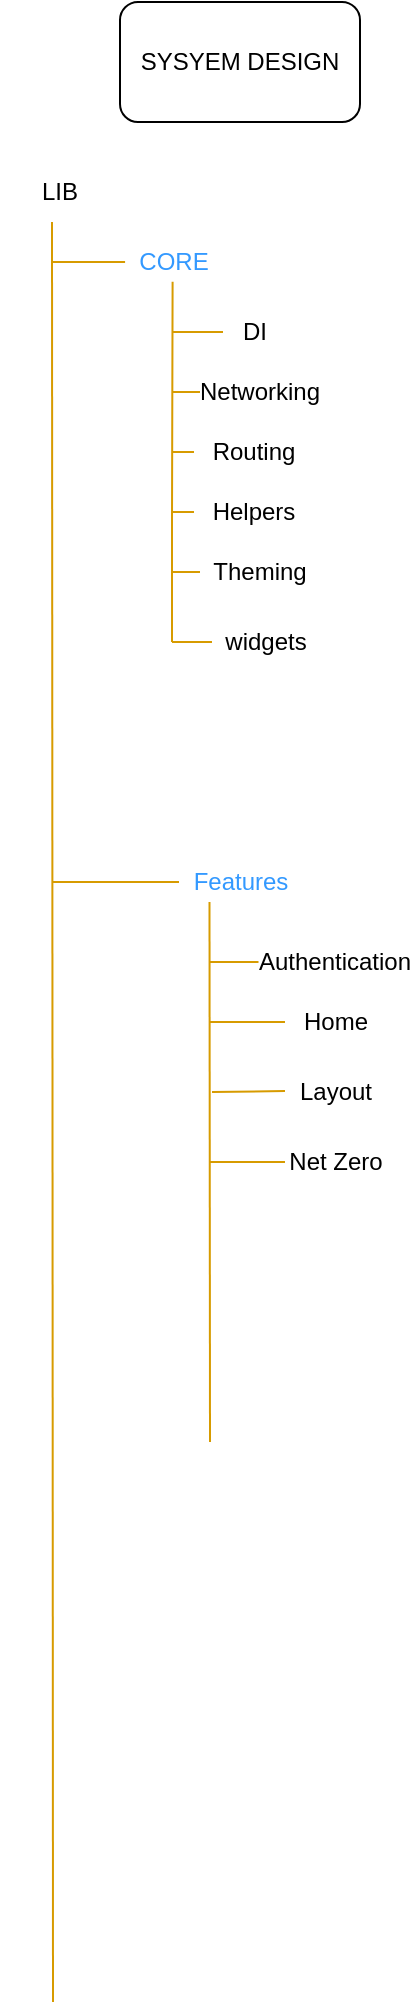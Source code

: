 <mxfile version="24.8.3">
  <diagram name="Page-1" id="iajb9ZsVEVpYWwLU6l96">
    <mxGraphModel dx="1467" dy="845" grid="1" gridSize="10" guides="1" tooltips="1" connect="1" arrows="1" fold="1" page="1" pageScale="1" pageWidth="827" pageHeight="1169" math="0" shadow="0">
      <root>
        <mxCell id="0" />
        <mxCell id="1" parent="0" />
        <mxCell id="3eYWyfwemC6j7ub_VEHj-1" value="SYSYEM DESIGN" style="rounded=1;whiteSpace=wrap;html=1;" vertex="1" parent="1">
          <mxGeometry x="354" y="40" width="120" height="60" as="geometry" />
        </mxCell>
        <mxCell id="3eYWyfwemC6j7ub_VEHj-2" value="LIB" style="text;html=1;align=center;verticalAlign=middle;whiteSpace=wrap;rounded=0;" vertex="1" parent="1">
          <mxGeometry x="294" y="120" width="60" height="30" as="geometry" />
        </mxCell>
        <mxCell id="3eYWyfwemC6j7ub_VEHj-3" value="" style="endArrow=none;html=1;rounded=0;fillColor=#ffcd28;gradientColor=#ffa500;strokeColor=#d79b00;" edge="1" parent="1">
          <mxGeometry width="50" height="50" relative="1" as="geometry">
            <mxPoint x="320.5" y="1040" as="sourcePoint" />
            <mxPoint x="320" y="150" as="targetPoint" />
          </mxGeometry>
        </mxCell>
        <mxCell id="3eYWyfwemC6j7ub_VEHj-4" value="&lt;font color=&quot;#3399ff&quot;&gt;CORE&lt;/font&gt;" style="text;html=1;align=center;verticalAlign=middle;whiteSpace=wrap;rounded=0;" vertex="1" parent="1">
          <mxGeometry x="354" y="160" width="54" height="20" as="geometry" />
        </mxCell>
        <mxCell id="3eYWyfwemC6j7ub_VEHj-7" value="" style="endArrow=none;html=1;rounded=0;entryX=0.047;entryY=0.497;entryDx=0;entryDy=0;entryPerimeter=0;fillColor=#ffcd28;gradientColor=#ffa500;strokeColor=#d79b00;" edge="1" parent="1" target="3eYWyfwemC6j7ub_VEHj-4">
          <mxGeometry width="50" height="50" relative="1" as="geometry">
            <mxPoint x="320" y="170" as="sourcePoint" />
            <mxPoint x="350" y="170" as="targetPoint" />
          </mxGeometry>
        </mxCell>
        <mxCell id="3eYWyfwemC6j7ub_VEHj-10" value="DI" style="text;html=1;align=center;verticalAlign=middle;whiteSpace=wrap;rounded=0;" vertex="1" parent="1">
          <mxGeometry x="405.5" y="190" width="31" height="30" as="geometry" />
        </mxCell>
        <mxCell id="3eYWyfwemC6j7ub_VEHj-11" value="Networking" style="text;html=1;align=center;verticalAlign=middle;whiteSpace=wrap;rounded=0;" vertex="1" parent="1">
          <mxGeometry x="394" y="220" width="60" height="30" as="geometry" />
        </mxCell>
        <mxCell id="3eYWyfwemC6j7ub_VEHj-12" value="Routing" style="text;html=1;align=center;verticalAlign=middle;whiteSpace=wrap;rounded=0;" vertex="1" parent="1">
          <mxGeometry x="391" y="250" width="60" height="30" as="geometry" />
        </mxCell>
        <mxCell id="3eYWyfwemC6j7ub_VEHj-13" value="Helpers" style="text;html=1;align=center;verticalAlign=middle;whiteSpace=wrap;rounded=0;" vertex="1" parent="1">
          <mxGeometry x="391" y="280" width="60" height="30" as="geometry" />
        </mxCell>
        <mxCell id="3eYWyfwemC6j7ub_VEHj-14" value="Theming" style="text;html=1;align=center;verticalAlign=middle;whiteSpace=wrap;rounded=0;" vertex="1" parent="1">
          <mxGeometry x="394" y="310" width="60" height="30" as="geometry" />
        </mxCell>
        <mxCell id="3eYWyfwemC6j7ub_VEHj-15" value="widgets" style="text;html=1;align=center;verticalAlign=middle;whiteSpace=wrap;rounded=0;" vertex="1" parent="1">
          <mxGeometry x="400" y="350" width="54" height="20" as="geometry" />
        </mxCell>
        <mxCell id="3eYWyfwemC6j7ub_VEHj-16" value="" style="endArrow=none;html=1;rounded=0;entryX=0.487;entryY=0.992;entryDx=0;entryDy=0;fillColor=#ffcd28;gradientColor=#ffa500;strokeColor=#d79b00;entryPerimeter=0;endSize=6;targetPerimeterSpacing=0;" edge="1" parent="1" target="3eYWyfwemC6j7ub_VEHj-4">
          <mxGeometry width="50" height="50" relative="1" as="geometry">
            <mxPoint x="380" y="360" as="sourcePoint" />
            <mxPoint x="380.97" y="180" as="targetPoint" />
            <Array as="points">
              <mxPoint x="380" y="300" />
            </Array>
          </mxGeometry>
        </mxCell>
        <mxCell id="3eYWyfwemC6j7ub_VEHj-17" value="" style="endArrow=none;html=1;rounded=0;entryX=0;entryY=0.5;entryDx=0;entryDy=0;fillColor=#ffcd28;gradientColor=#ffa500;strokeColor=#d79b00;" edge="1" parent="1" target="3eYWyfwemC6j7ub_VEHj-10">
          <mxGeometry width="50" height="50" relative="1" as="geometry">
            <mxPoint x="380" y="204.95" as="sourcePoint" />
            <mxPoint x="404" y="204.95" as="targetPoint" />
          </mxGeometry>
        </mxCell>
        <mxCell id="3eYWyfwemC6j7ub_VEHj-18" value="" style="endArrow=none;html=1;rounded=0;exitX=0;exitY=0.5;exitDx=0;exitDy=0;fillColor=#ffcd28;gradientColor=#ffa500;strokeColor=#d79b00;" edge="1" parent="1" source="3eYWyfwemC6j7ub_VEHj-11">
          <mxGeometry width="50" height="50" relative="1" as="geometry">
            <mxPoint x="410" y="240" as="sourcePoint" />
            <mxPoint x="380" y="235" as="targetPoint" />
          </mxGeometry>
        </mxCell>
        <mxCell id="3eYWyfwemC6j7ub_VEHj-19" value="" style="endArrow=none;html=1;rounded=0;entryX=0;entryY=0.5;entryDx=0;entryDy=0;fillColor=#ffcd28;gradientColor=#ffa500;strokeColor=#d79b00;" edge="1" parent="1" target="3eYWyfwemC6j7ub_VEHj-12">
          <mxGeometry width="50" height="50" relative="1" as="geometry">
            <mxPoint x="380" y="265" as="sourcePoint" />
            <mxPoint x="430" y="220" as="targetPoint" />
          </mxGeometry>
        </mxCell>
        <mxCell id="3eYWyfwemC6j7ub_VEHj-20" value="" style="endArrow=none;html=1;rounded=0;entryX=0;entryY=0.5;entryDx=0;entryDy=0;fillColor=#ffcd28;gradientColor=#ffa500;strokeColor=#d79b00;" edge="1" parent="1">
          <mxGeometry width="50" height="50" relative="1" as="geometry">
            <mxPoint x="380" y="295" as="sourcePoint" />
            <mxPoint x="391" y="294.97" as="targetPoint" />
          </mxGeometry>
        </mxCell>
        <mxCell id="3eYWyfwemC6j7ub_VEHj-21" value="" style="endArrow=none;html=1;rounded=0;entryX=0;entryY=0.5;entryDx=0;entryDy=0;fillColor=#ffcd28;gradientColor=#ffa500;strokeColor=#d79b00;" edge="1" parent="1" target="3eYWyfwemC6j7ub_VEHj-14">
          <mxGeometry width="50" height="50" relative="1" as="geometry">
            <mxPoint x="380" y="325" as="sourcePoint" />
            <mxPoint x="430" y="280" as="targetPoint" />
          </mxGeometry>
        </mxCell>
        <mxCell id="3eYWyfwemC6j7ub_VEHj-23" value="" style="endArrow=none;html=1;rounded=0;fillColor=#ffcd28;gradientColor=#ffa500;strokeColor=#d79b00;" edge="1" parent="1">
          <mxGeometry width="50" height="50" relative="1" as="geometry">
            <mxPoint x="380" y="360" as="sourcePoint" />
            <mxPoint x="400" y="360" as="targetPoint" />
          </mxGeometry>
        </mxCell>
        <mxCell id="3eYWyfwemC6j7ub_VEHj-24" value="" style="endArrow=none;html=1;rounded=0;entryX=0;entryY=0.5;entryDx=0;entryDy=0;fillColor=#ffcd28;gradientColor=#ffa500;strokeColor=#d79b00;" edge="1" parent="1" target="3eYWyfwemC6j7ub_VEHj-25">
          <mxGeometry width="50" height="50" relative="1" as="geometry">
            <mxPoint x="320" y="480" as="sourcePoint" />
            <mxPoint x="380" y="480" as="targetPoint" />
          </mxGeometry>
        </mxCell>
        <mxCell id="3eYWyfwemC6j7ub_VEHj-25" value="&lt;font color=&quot;#3399ff&quot;&gt;Features&lt;/font&gt;" style="text;html=1;align=center;verticalAlign=middle;whiteSpace=wrap;rounded=0;" vertex="1" parent="1">
          <mxGeometry x="383.5" y="470" width="61" height="20" as="geometry" />
        </mxCell>
        <mxCell id="3eYWyfwemC6j7ub_VEHj-26" value="" style="endArrow=none;html=1;rounded=0;entryX=0.25;entryY=1;entryDx=0;entryDy=0;fillColor=#ffcd28;gradientColor=#ffa500;strokeColor=#d79b00;" edge="1" parent="1" target="3eYWyfwemC6j7ub_VEHj-25">
          <mxGeometry width="50" height="50" relative="1" as="geometry">
            <mxPoint x="399" y="760" as="sourcePoint" />
            <mxPoint x="431" y="520" as="targetPoint" />
          </mxGeometry>
        </mxCell>
        <mxCell id="3eYWyfwemC6j7ub_VEHj-27" value="Authentication" style="text;html=1;align=center;verticalAlign=middle;whiteSpace=wrap;rounded=0;" vertex="1" parent="1">
          <mxGeometry x="423.25" y="510" width="76.5" height="20" as="geometry" />
        </mxCell>
        <mxCell id="3eYWyfwemC6j7ub_VEHj-28" value="Home" style="text;html=1;align=center;verticalAlign=middle;whiteSpace=wrap;rounded=0;" vertex="1" parent="1">
          <mxGeometry x="436.5" y="540" width="50" height="20" as="geometry" />
        </mxCell>
        <mxCell id="3eYWyfwemC6j7ub_VEHj-29" value="Layout" style="text;html=1;align=center;verticalAlign=middle;whiteSpace=wrap;rounded=0;" vertex="1" parent="1">
          <mxGeometry x="436.5" y="574.5" width="50" height="20" as="geometry" />
        </mxCell>
        <mxCell id="3eYWyfwemC6j7ub_VEHj-30" value="Net Zero" style="text;html=1;align=center;verticalAlign=middle;whiteSpace=wrap;rounded=0;" vertex="1" parent="1">
          <mxGeometry x="436.5" y="610" width="50" height="20" as="geometry" />
        </mxCell>
        <mxCell id="3eYWyfwemC6j7ub_VEHj-31" value="" style="endArrow=none;html=1;rounded=0;entryX=0;entryY=0.5;entryDx=0;entryDy=0;fillColor=#ffcd28;gradientColor=#ffa500;strokeColor=#d79b00;" edge="1" parent="1" target="3eYWyfwemC6j7ub_VEHj-27">
          <mxGeometry width="50" height="50" relative="1" as="geometry">
            <mxPoint x="399" y="520" as="sourcePoint" />
            <mxPoint x="420" y="520" as="targetPoint" />
          </mxGeometry>
        </mxCell>
        <mxCell id="3eYWyfwemC6j7ub_VEHj-32" value="" style="endArrow=none;html=1;rounded=0;entryX=0;entryY=0.5;entryDx=0;entryDy=0;fillColor=#ffcd28;gradientColor=#ffa500;strokeColor=#d79b00;" edge="1" parent="1" target="3eYWyfwemC6j7ub_VEHj-28">
          <mxGeometry width="50" height="50" relative="1" as="geometry">
            <mxPoint x="399" y="550" as="sourcePoint" />
            <mxPoint x="449" y="500" as="targetPoint" />
          </mxGeometry>
        </mxCell>
        <mxCell id="3eYWyfwemC6j7ub_VEHj-33" value="" style="endArrow=none;html=1;rounded=0;entryX=0;entryY=0.5;entryDx=0;entryDy=0;fillColor=#ffcd28;gradientColor=#ffa500;strokeColor=#d79b00;" edge="1" parent="1" target="3eYWyfwemC6j7ub_VEHj-29">
          <mxGeometry width="50" height="50" relative="1" as="geometry">
            <mxPoint x="400" y="585" as="sourcePoint" />
            <mxPoint x="449" y="535" as="targetPoint" />
          </mxGeometry>
        </mxCell>
        <mxCell id="3eYWyfwemC6j7ub_VEHj-34" value="" style="endArrow=none;html=1;rounded=0;entryX=0;entryY=0.5;entryDx=0;entryDy=0;fillColor=#ffcd28;gradientColor=#ffa500;strokeColor=#d79b00;" edge="1" parent="1" target="3eYWyfwemC6j7ub_VEHj-30">
          <mxGeometry width="50" height="50" relative="1" as="geometry">
            <mxPoint x="399" y="620" as="sourcePoint" />
            <mxPoint x="449" y="574.5" as="targetPoint" />
          </mxGeometry>
        </mxCell>
      </root>
    </mxGraphModel>
  </diagram>
</mxfile>
